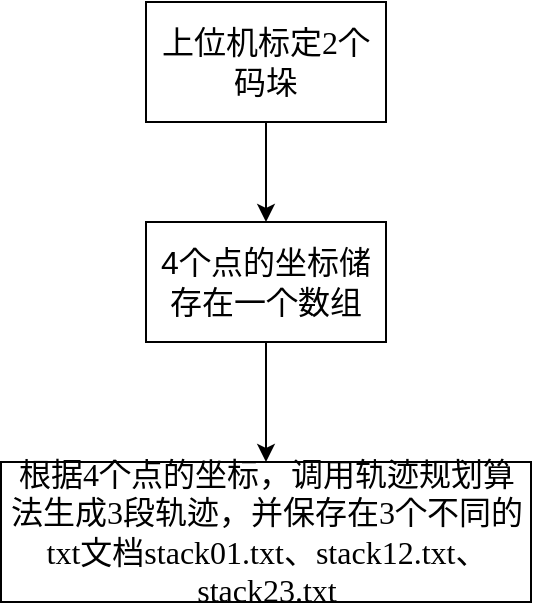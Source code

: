 <mxfile version="18.1.1" type="github">
  <diagram id="WXNsPVBCAV0WKDdDtreC" name="Page-1">
    <mxGraphModel dx="1038" dy="585" grid="1" gridSize="10" guides="1" tooltips="1" connect="1" arrows="1" fold="1" page="1" pageScale="1" pageWidth="827" pageHeight="1169" math="0" shadow="0">
      <root>
        <mxCell id="0" />
        <mxCell id="1" parent="0" />
        <mxCell id="yqJR-jZOG5_7ClnB0Bpq-4" value="" style="edgeStyle=orthogonalEdgeStyle;rounded=0;orthogonalLoop=1;jettySize=auto;html=1;" edge="1" parent="1" source="yqJR-jZOG5_7ClnB0Bpq-1" target="yqJR-jZOG5_7ClnB0Bpq-3">
          <mxGeometry relative="1" as="geometry" />
        </mxCell>
        <mxCell id="yqJR-jZOG5_7ClnB0Bpq-1" value="&lt;span style=&quot;font-size:12.0pt;font-family:等线;&lt;br/&gt;mso-ascii-theme-font:minor-latin;mso-fareast-theme-font:minor-fareast;&lt;br/&gt;mso-hansi-theme-font:minor-latin;mso-bidi-font-family:&amp;quot;Times New Roman&amp;quot;;&lt;br/&gt;mso-bidi-theme-font:minor-bidi;mso-font-kerning:1.0pt;mso-ansi-language:EN-US;&lt;br/&gt;mso-fareast-language:ZH-CN;mso-bidi-language:AR-SA;mso-bidi-font-style:italic&quot;&gt;上位机标定&lt;span lang=&quot;EN-US&quot;&gt;2&lt;/span&gt;个码垛&lt;/span&gt;" style="rounded=0;whiteSpace=wrap;html=1;" vertex="1" parent="1">
          <mxGeometry x="320" y="70" width="120" height="60" as="geometry" />
        </mxCell>
        <mxCell id="yqJR-jZOG5_7ClnB0Bpq-2" value="&lt;span style=&quot;font-size:12.0pt;font-family:等线;&lt;br/&gt;mso-ascii-theme-font:minor-latin;mso-fareast-theme-font:minor-fareast;&lt;br/&gt;mso-hansi-theme-font:minor-latin;mso-bidi-font-family:&amp;quot;Times New Roman&amp;quot;;&lt;br/&gt;mso-bidi-theme-font:minor-bidi;mso-font-kerning:1.0pt;mso-ansi-language:EN-US;&lt;br/&gt;mso-fareast-language:ZH-CN;mso-bidi-language:AR-SA;mso-bidi-font-style:italic&quot;&gt;根据&lt;span lang=&quot;EN-US&quot;&gt;4&lt;/span&gt;个点的坐标，调用轨迹规划算法生成&lt;span lang=&quot;EN-US&quot;&gt;3&lt;/span&gt;段轨迹，并保存在&lt;span lang=&quot;EN-US&quot;&gt;3&lt;/span&gt;个不同的&lt;span lang=&quot;EN-US&quot;&gt;txt&lt;/span&gt;文档&lt;span lang=&quot;EN-US&quot;&gt;stack01.txt&lt;/span&gt;、&lt;span lang=&quot;EN-US&quot;&gt;stack12.txt&lt;/span&gt;、&lt;span lang=&quot;EN-US&quot;&gt;stack23.txt&lt;/span&gt;&lt;/span&gt;" style="rounded=0;whiteSpace=wrap;html=1;" vertex="1" parent="1">
          <mxGeometry x="247.5" y="300" width="265" height="70" as="geometry" />
        </mxCell>
        <mxCell id="yqJR-jZOG5_7ClnB0Bpq-5" value="" style="edgeStyle=orthogonalEdgeStyle;rounded=0;orthogonalLoop=1;jettySize=auto;html=1;" edge="1" parent="1" source="yqJR-jZOG5_7ClnB0Bpq-3" target="yqJR-jZOG5_7ClnB0Bpq-2">
          <mxGeometry relative="1" as="geometry" />
        </mxCell>
        <mxCell id="yqJR-jZOG5_7ClnB0Bpq-3" value="&lt;span style=&quot;font-size:12.0pt;font-family:&lt;br/&gt;等线;mso-ascii-theme-font:minor-latin;mso-fareast-theme-font:minor-fareast;&lt;br/&gt;mso-hansi-theme-font:minor-latin;mso-bidi-font-family:&amp;quot;Times New Roman&amp;quot;;&lt;br/&gt;mso-bidi-theme-font:minor-bidi;mso-font-kerning:1.0pt;mso-ansi-language:EN-US;&lt;br/&gt;mso-fareast-language:ZH-CN;mso-bidi-language:AR-SA;mso-bidi-font-style:italic&quot; lang=&quot;EN-US&quot;&gt;4&lt;/span&gt;&lt;span style=&quot;font-size:12.0pt;font-family:等线;mso-ascii-theme-font:minor-latin;&lt;br/&gt;mso-fareast-theme-font:minor-fareast;mso-hansi-theme-font:minor-latin;&lt;br/&gt;mso-bidi-font-family:&amp;quot;Times New Roman&amp;quot;;mso-bidi-theme-font:minor-bidi;&lt;br/&gt;mso-font-kerning:1.0pt;mso-ansi-language:EN-US;mso-fareast-language:ZH-CN;&lt;br/&gt;mso-bidi-language:AR-SA;mso-bidi-font-style:italic&quot;&gt;个点的坐标储存在一个数组&lt;/span&gt;" style="rounded=0;whiteSpace=wrap;html=1;" vertex="1" parent="1">
          <mxGeometry x="320" y="180" width="120" height="60" as="geometry" />
        </mxCell>
      </root>
    </mxGraphModel>
  </diagram>
</mxfile>
